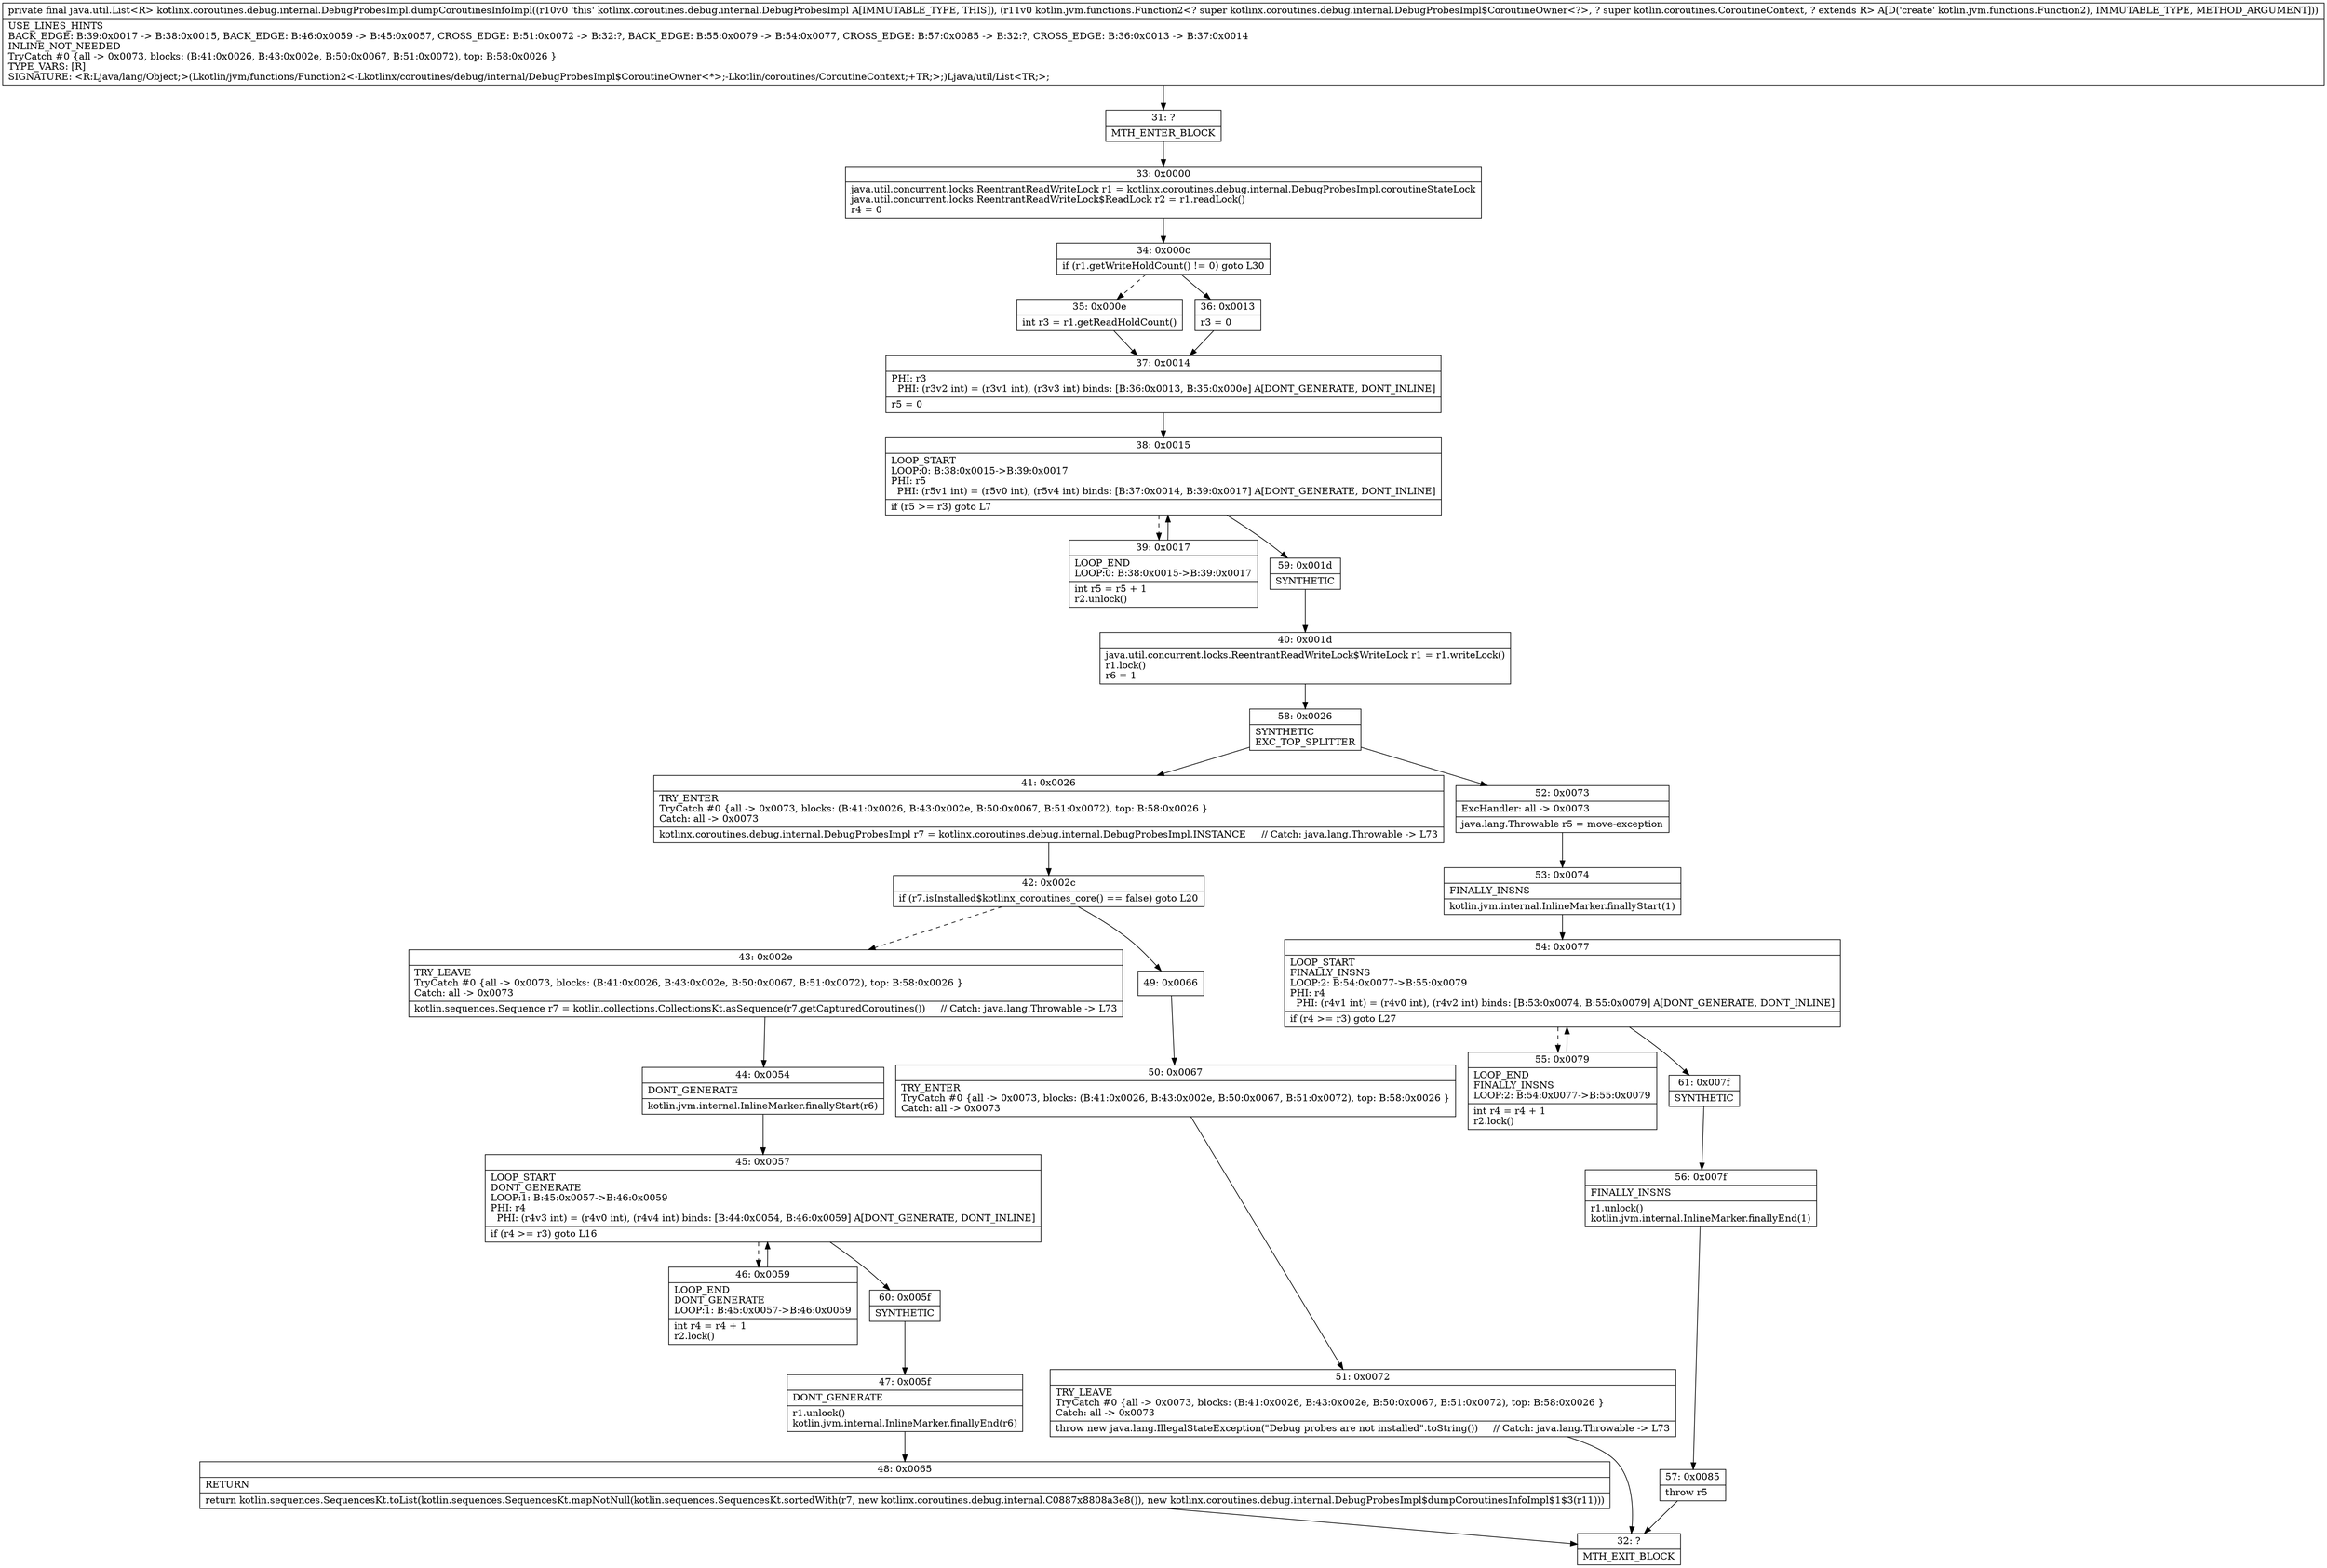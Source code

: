 digraph "CFG forkotlinx.coroutines.debug.internal.DebugProbesImpl.dumpCoroutinesInfoImpl(Lkotlin\/jvm\/functions\/Function2;)Ljava\/util\/List;" {
Node_31 [shape=record,label="{31\:\ ?|MTH_ENTER_BLOCK\l}"];
Node_33 [shape=record,label="{33\:\ 0x0000|java.util.concurrent.locks.ReentrantReadWriteLock r1 = kotlinx.coroutines.debug.internal.DebugProbesImpl.coroutineStateLock\ljava.util.concurrent.locks.ReentrantReadWriteLock$ReadLock r2 = r1.readLock()\lr4 = 0\l}"];
Node_34 [shape=record,label="{34\:\ 0x000c|if (r1.getWriteHoldCount() != 0) goto L30\l}"];
Node_35 [shape=record,label="{35\:\ 0x000e|int r3 = r1.getReadHoldCount()\l}"];
Node_37 [shape=record,label="{37\:\ 0x0014|PHI: r3 \l  PHI: (r3v2 int) = (r3v1 int), (r3v3 int) binds: [B:36:0x0013, B:35:0x000e] A[DONT_GENERATE, DONT_INLINE]\l|r5 = 0\l}"];
Node_38 [shape=record,label="{38\:\ 0x0015|LOOP_START\lLOOP:0: B:38:0x0015\-\>B:39:0x0017\lPHI: r5 \l  PHI: (r5v1 int) = (r5v0 int), (r5v4 int) binds: [B:37:0x0014, B:39:0x0017] A[DONT_GENERATE, DONT_INLINE]\l|if (r5 \>= r3) goto L7\l}"];
Node_39 [shape=record,label="{39\:\ 0x0017|LOOP_END\lLOOP:0: B:38:0x0015\-\>B:39:0x0017\l|int r5 = r5 + 1\lr2.unlock()\l}"];
Node_59 [shape=record,label="{59\:\ 0x001d|SYNTHETIC\l}"];
Node_40 [shape=record,label="{40\:\ 0x001d|java.util.concurrent.locks.ReentrantReadWriteLock$WriteLock r1 = r1.writeLock()\lr1.lock()\lr6 = 1\l}"];
Node_58 [shape=record,label="{58\:\ 0x0026|SYNTHETIC\lEXC_TOP_SPLITTER\l}"];
Node_41 [shape=record,label="{41\:\ 0x0026|TRY_ENTER\lTryCatch #0 \{all \-\> 0x0073, blocks: (B:41:0x0026, B:43:0x002e, B:50:0x0067, B:51:0x0072), top: B:58:0x0026 \}\lCatch: all \-\> 0x0073\l|kotlinx.coroutines.debug.internal.DebugProbesImpl r7 = kotlinx.coroutines.debug.internal.DebugProbesImpl.INSTANCE     \/\/ Catch: java.lang.Throwable \-\> L73\l}"];
Node_42 [shape=record,label="{42\:\ 0x002c|if (r7.isInstalled$kotlinx_coroutines_core() == false) goto L20\l}"];
Node_43 [shape=record,label="{43\:\ 0x002e|TRY_LEAVE\lTryCatch #0 \{all \-\> 0x0073, blocks: (B:41:0x0026, B:43:0x002e, B:50:0x0067, B:51:0x0072), top: B:58:0x0026 \}\lCatch: all \-\> 0x0073\l|kotlin.sequences.Sequence r7 = kotlin.collections.CollectionsKt.asSequence(r7.getCapturedCoroutines())     \/\/ Catch: java.lang.Throwable \-\> L73\l}"];
Node_44 [shape=record,label="{44\:\ 0x0054|DONT_GENERATE\l|kotlin.jvm.internal.InlineMarker.finallyStart(r6)\l}"];
Node_45 [shape=record,label="{45\:\ 0x0057|LOOP_START\lDONT_GENERATE\lLOOP:1: B:45:0x0057\-\>B:46:0x0059\lPHI: r4 \l  PHI: (r4v3 int) = (r4v0 int), (r4v4 int) binds: [B:44:0x0054, B:46:0x0059] A[DONT_GENERATE, DONT_INLINE]\l|if (r4 \>= r3) goto L16\l}"];
Node_46 [shape=record,label="{46\:\ 0x0059|LOOP_END\lDONT_GENERATE\lLOOP:1: B:45:0x0057\-\>B:46:0x0059\l|int r4 = r4 + 1\lr2.lock()\l}"];
Node_60 [shape=record,label="{60\:\ 0x005f|SYNTHETIC\l}"];
Node_47 [shape=record,label="{47\:\ 0x005f|DONT_GENERATE\l|r1.unlock()\lkotlin.jvm.internal.InlineMarker.finallyEnd(r6)\l}"];
Node_48 [shape=record,label="{48\:\ 0x0065|RETURN\l|return kotlin.sequences.SequencesKt.toList(kotlin.sequences.SequencesKt.mapNotNull(kotlin.sequences.SequencesKt.sortedWith(r7, new kotlinx.coroutines.debug.internal.C0887x8808a3e8()), new kotlinx.coroutines.debug.internal.DebugProbesImpl$dumpCoroutinesInfoImpl$1$3(r11)))\l}"];
Node_32 [shape=record,label="{32\:\ ?|MTH_EXIT_BLOCK\l}"];
Node_49 [shape=record,label="{49\:\ 0x0066}"];
Node_50 [shape=record,label="{50\:\ 0x0067|TRY_ENTER\lTryCatch #0 \{all \-\> 0x0073, blocks: (B:41:0x0026, B:43:0x002e, B:50:0x0067, B:51:0x0072), top: B:58:0x0026 \}\lCatch: all \-\> 0x0073\l}"];
Node_51 [shape=record,label="{51\:\ 0x0072|TRY_LEAVE\lTryCatch #0 \{all \-\> 0x0073, blocks: (B:41:0x0026, B:43:0x002e, B:50:0x0067, B:51:0x0072), top: B:58:0x0026 \}\lCatch: all \-\> 0x0073\l|throw new java.lang.IllegalStateException(\"Debug probes are not installed\".toString())     \/\/ Catch: java.lang.Throwable \-\> L73\l}"];
Node_52 [shape=record,label="{52\:\ 0x0073|ExcHandler: all \-\> 0x0073\l|java.lang.Throwable r5 = move\-exception\l}"];
Node_53 [shape=record,label="{53\:\ 0x0074|FINALLY_INSNS\l|kotlin.jvm.internal.InlineMarker.finallyStart(1)\l}"];
Node_54 [shape=record,label="{54\:\ 0x0077|LOOP_START\lFINALLY_INSNS\lLOOP:2: B:54:0x0077\-\>B:55:0x0079\lPHI: r4 \l  PHI: (r4v1 int) = (r4v0 int), (r4v2 int) binds: [B:53:0x0074, B:55:0x0079] A[DONT_GENERATE, DONT_INLINE]\l|if (r4 \>= r3) goto L27\l}"];
Node_55 [shape=record,label="{55\:\ 0x0079|LOOP_END\lFINALLY_INSNS\lLOOP:2: B:54:0x0077\-\>B:55:0x0079\l|int r4 = r4 + 1\lr2.lock()\l}"];
Node_61 [shape=record,label="{61\:\ 0x007f|SYNTHETIC\l}"];
Node_56 [shape=record,label="{56\:\ 0x007f|FINALLY_INSNS\l|r1.unlock()\lkotlin.jvm.internal.InlineMarker.finallyEnd(1)\l}"];
Node_57 [shape=record,label="{57\:\ 0x0085|throw r5\l}"];
Node_36 [shape=record,label="{36\:\ 0x0013|r3 = 0\l}"];
MethodNode[shape=record,label="{private final java.util.List\<R\> kotlinx.coroutines.debug.internal.DebugProbesImpl.dumpCoroutinesInfoImpl((r10v0 'this' kotlinx.coroutines.debug.internal.DebugProbesImpl A[IMMUTABLE_TYPE, THIS]), (r11v0 kotlin.jvm.functions.Function2\<? super kotlinx.coroutines.debug.internal.DebugProbesImpl$CoroutineOwner\<?\>, ? super kotlin.coroutines.CoroutineContext, ? extends R\> A[D('create' kotlin.jvm.functions.Function2), IMMUTABLE_TYPE, METHOD_ARGUMENT]))  | USE_LINES_HINTS\lBACK_EDGE: B:39:0x0017 \-\> B:38:0x0015, BACK_EDGE: B:46:0x0059 \-\> B:45:0x0057, CROSS_EDGE: B:51:0x0072 \-\> B:32:?, BACK_EDGE: B:55:0x0079 \-\> B:54:0x0077, CROSS_EDGE: B:57:0x0085 \-\> B:32:?, CROSS_EDGE: B:36:0x0013 \-\> B:37:0x0014\lINLINE_NOT_NEEDED\lTryCatch #0 \{all \-\> 0x0073, blocks: (B:41:0x0026, B:43:0x002e, B:50:0x0067, B:51:0x0072), top: B:58:0x0026 \}\lTYPE_VARS: [R]\lSIGNATURE: \<R:Ljava\/lang\/Object;\>(Lkotlin\/jvm\/functions\/Function2\<\-Lkotlinx\/coroutines\/debug\/internal\/DebugProbesImpl$CoroutineOwner\<*\>;\-Lkotlin\/coroutines\/CoroutineContext;+TR;\>;)Ljava\/util\/List\<TR;\>;\l}"];
MethodNode -> Node_31;Node_31 -> Node_33;
Node_33 -> Node_34;
Node_34 -> Node_35[style=dashed];
Node_34 -> Node_36;
Node_35 -> Node_37;
Node_37 -> Node_38;
Node_38 -> Node_39[style=dashed];
Node_38 -> Node_59;
Node_39 -> Node_38;
Node_59 -> Node_40;
Node_40 -> Node_58;
Node_58 -> Node_41;
Node_58 -> Node_52;
Node_41 -> Node_42;
Node_42 -> Node_43[style=dashed];
Node_42 -> Node_49;
Node_43 -> Node_44;
Node_44 -> Node_45;
Node_45 -> Node_46[style=dashed];
Node_45 -> Node_60;
Node_46 -> Node_45;
Node_60 -> Node_47;
Node_47 -> Node_48;
Node_48 -> Node_32;
Node_49 -> Node_50;
Node_50 -> Node_51;
Node_51 -> Node_32;
Node_52 -> Node_53;
Node_53 -> Node_54;
Node_54 -> Node_55[style=dashed];
Node_54 -> Node_61;
Node_55 -> Node_54;
Node_61 -> Node_56;
Node_56 -> Node_57;
Node_57 -> Node_32;
Node_36 -> Node_37;
}

